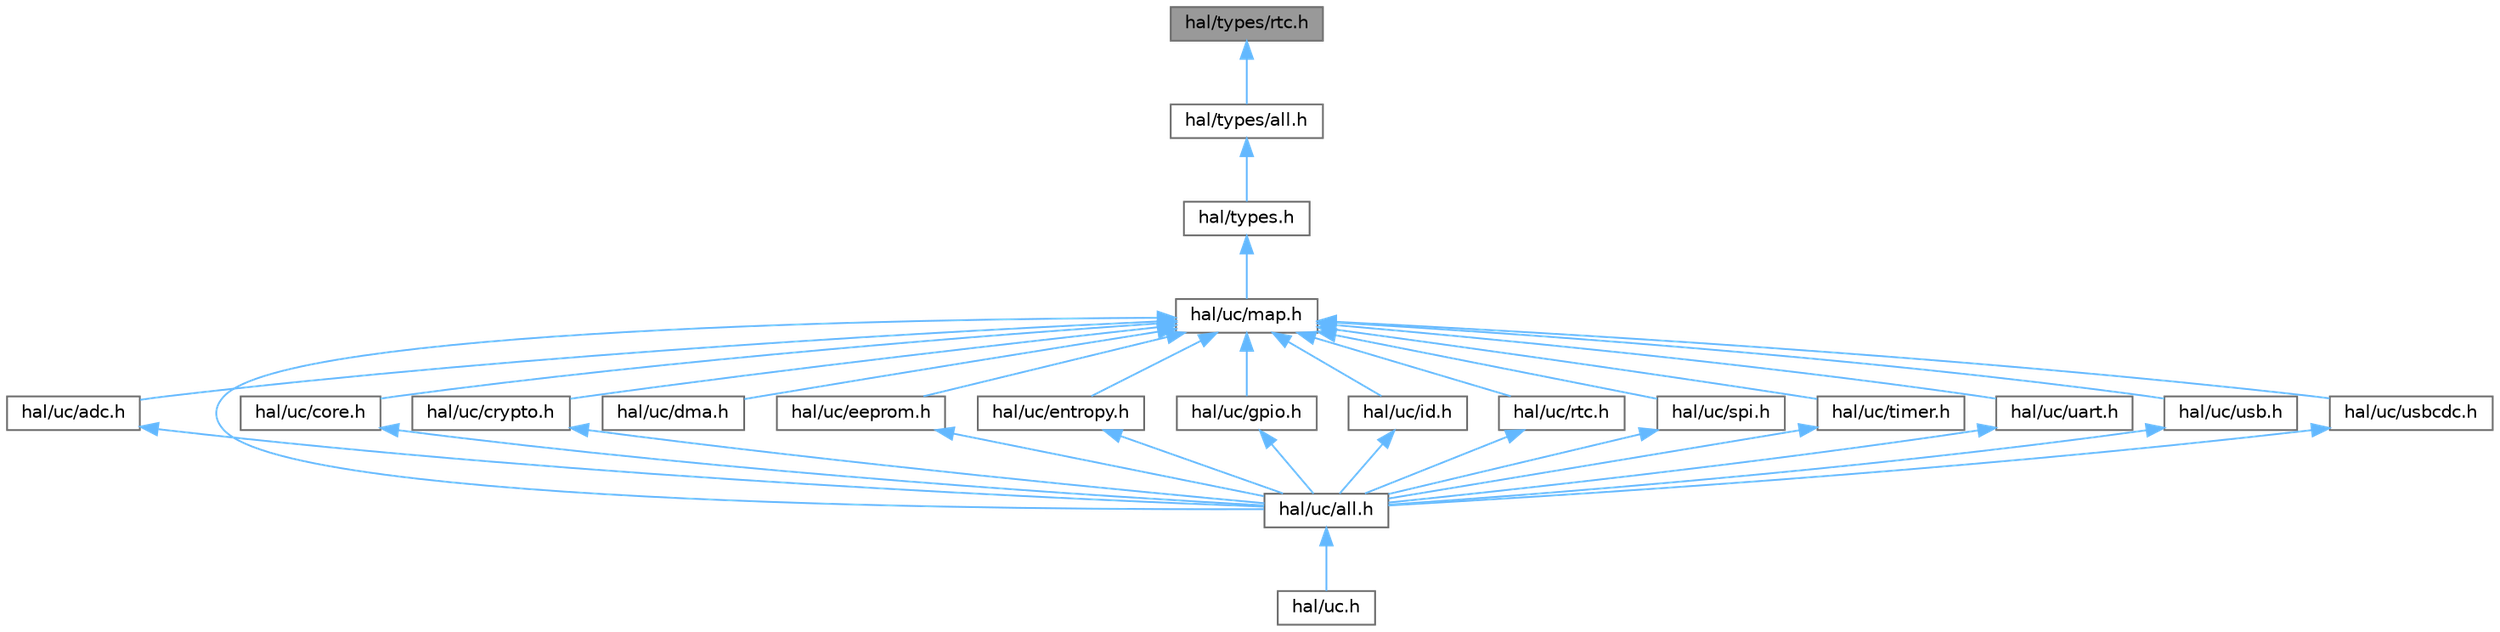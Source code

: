 digraph "hal/types/rtc.h"
{
 // INTERACTIVE_SVG=YES
 // LATEX_PDF_SIZE
  bgcolor="transparent";
  edge [fontname=Helvetica,fontsize=10,labelfontname=Helvetica,labelfontsize=10];
  node [fontname=Helvetica,fontsize=10,shape=box,height=0.2,width=0.4];
  Node1 [id="Node000001",label="hal/types/rtc.h",height=0.2,width=0.4,color="gray40", fillcolor="grey60", style="filled", fontcolor="black",tooltip=" "];
  Node1 -> Node2 [id="edge1_Node000001_Node000002",dir="back",color="steelblue1",style="solid",tooltip=" "];
  Node2 [id="Node000002",label="hal/types/all.h",height=0.2,width=0.4,color="grey40", fillcolor="white", style="filled",URL="$types_2all_8h.html",tooltip=" "];
  Node2 -> Node3 [id="edge2_Node000002_Node000003",dir="back",color="steelblue1",style="solid",tooltip=" "];
  Node3 [id="Node000003",label="hal/types.h",height=0.2,width=0.4,color="grey40", fillcolor="white", style="filled",URL="$types_8h.html",tooltip=" "];
  Node3 -> Node4 [id="edge3_Node000003_Node000004",dir="back",color="steelblue1",style="solid",tooltip=" "];
  Node4 [id="Node000004",label="hal/uc/map.h",height=0.2,width=0.4,color="grey40", fillcolor="white", style="filled",URL="$map_8h.html",tooltip="HAL for uC Peripheral Map."];
  Node4 -> Node5 [id="edge4_Node000004_Node000005",dir="back",color="steelblue1",style="solid",tooltip=" "];
  Node5 [id="Node000005",label="hal/uc/adc.h",height=0.2,width=0.4,color="grey40", fillcolor="white", style="filled",URL="$uc_2adc_8h.html",tooltip="HAL for uC Internal ADC interfaces."];
  Node5 -> Node6 [id="edge5_Node000005_Node000006",dir="back",color="steelblue1",style="solid",tooltip=" "];
  Node6 [id="Node000006",label="hal/uc/all.h",height=0.2,width=0.4,color="grey40", fillcolor="white", style="filled",URL="$uc_2all_8h.html",tooltip=" "];
  Node6 -> Node7 [id="edge6_Node000006_Node000007",dir="back",color="steelblue1",style="solid",tooltip=" "];
  Node7 [id="Node000007",label="hal/uc.h",height=0.2,width=0.4,color="grey40", fillcolor="white", style="filled",URL="$uc_8h.html",tooltip=" "];
  Node4 -> Node6 [id="edge7_Node000004_Node000006",dir="back",color="steelblue1",style="solid",tooltip=" "];
  Node4 -> Node8 [id="edge8_Node000004_Node000008",dir="back",color="steelblue1",style="solid",tooltip=" "];
  Node8 [id="Node000008",label="hal/uc/core.h",height=0.2,width=0.4,color="grey40", fillcolor="white", style="filled",URL="$core_8h.html",tooltip="HAL for uC Core peripherals."];
  Node8 -> Node6 [id="edge9_Node000008_Node000006",dir="back",color="steelblue1",style="solid",tooltip=" "];
  Node4 -> Node9 [id="edge10_Node000004_Node000009",dir="back",color="steelblue1",style="solid",tooltip=" "];
  Node9 [id="Node000009",label="hal/uc/crypto.h",height=0.2,width=0.4,color="grey40", fillcolor="white", style="filled",URL="$uc_2crypto_8h.html",tooltip=" "];
  Node9 -> Node6 [id="edge11_Node000009_Node000006",dir="back",color="steelblue1",style="solid",tooltip=" "];
  Node4 -> Node10 [id="edge12_Node000004_Node000010",dir="back",color="steelblue1",style="solid",tooltip=" "];
  Node10 [id="Node000010",label="hal/uc/dma.h",height=0.2,width=0.4,color="grey40", fillcolor="white", style="filled",URL="$uc_2dma_8h.html",tooltip="HAL for DMA."];
  Node4 -> Node11 [id="edge13_Node000004_Node000011",dir="back",color="steelblue1",style="solid",tooltip=" "];
  Node11 [id="Node000011",label="hal/uc/eeprom.h",height=0.2,width=0.4,color="grey40", fillcolor="white", style="filled",URL="$eeprom_8h.html",tooltip="HAL for uC EEPROM peripherals."];
  Node11 -> Node6 [id="edge14_Node000011_Node000006",dir="back",color="steelblue1",style="solid",tooltip=" "];
  Node4 -> Node12 [id="edge15_Node000004_Node000012",dir="back",color="steelblue1",style="solid",tooltip=" "];
  Node12 [id="Node000012",label="hal/uc/entropy.h",height=0.2,width=0.4,color="grey40", fillcolor="white", style="filled",URL="$entropy_8h.html",tooltip="HAL for uC entropy source."];
  Node12 -> Node6 [id="edge16_Node000012_Node000006",dir="back",color="steelblue1",style="solid",tooltip=" "];
  Node4 -> Node13 [id="edge17_Node000004_Node000013",dir="back",color="steelblue1",style="solid",tooltip=" "];
  Node13 [id="Node000013",label="hal/uc/gpio.h",height=0.2,width=0.4,color="grey40", fillcolor="white", style="filled",URL="$gpio_8h.html",tooltip="HAL for uC GPIOs."];
  Node13 -> Node6 [id="edge18_Node000013_Node000006",dir="back",color="steelblue1",style="solid",tooltip=" "];
  Node4 -> Node14 [id="edge19_Node000004_Node000014",dir="back",color="steelblue1",style="solid",tooltip=" "];
  Node14 [id="Node000014",label="hal/uc/id.h",height=0.2,width=0.4,color="grey40", fillcolor="white", style="filled",URL="$id_8h.html",tooltip="HAL for uC ID."];
  Node14 -> Node6 [id="edge20_Node000014_Node000006",dir="back",color="steelblue1",style="solid",tooltip=" "];
  Node4 -> Node15 [id="edge21_Node000004_Node000015",dir="back",color="steelblue1",style="solid",tooltip=" "];
  Node15 [id="Node000015",label="hal/uc/rtc.h",height=0.2,width=0.4,color="grey40", fillcolor="white", style="filled",URL="$uc_2rtc_8h.html",tooltip="HAL for uC RTCs."];
  Node15 -> Node6 [id="edge22_Node000015_Node000006",dir="back",color="steelblue1",style="solid",tooltip=" "];
  Node4 -> Node16 [id="edge23_Node000004_Node000016",dir="back",color="steelblue1",style="solid",tooltip=" "];
  Node16 [id="Node000016",label="hal/uc/spi.h",height=0.2,width=0.4,color="grey40", fillcolor="white", style="filled",URL="$spi_8h.html",tooltip="HAL for SPI interfaces."];
  Node16 -> Node6 [id="edge24_Node000016_Node000006",dir="back",color="steelblue1",style="solid",tooltip=" "];
  Node4 -> Node17 [id="edge25_Node000004_Node000017",dir="back",color="steelblue1",style="solid",tooltip=" "];
  Node17 [id="Node000017",label="hal/uc/timer.h",height=0.2,width=0.4,color="grey40", fillcolor="white", style="filled",URL="$uc_2timer_8h.html",tooltip="HAL for uC Timers."];
  Node17 -> Node6 [id="edge26_Node000017_Node000006",dir="back",color="steelblue1",style="solid",tooltip=" "];
  Node4 -> Node18 [id="edge27_Node000004_Node000018",dir="back",color="steelblue1",style="solid",tooltip=" "];
  Node18 [id="Node000018",label="hal/uc/uart.h",height=0.2,width=0.4,color="grey40", fillcolor="white", style="filled",URL="$uc_2uart_8h.html",tooltip=" "];
  Node18 -> Node6 [id="edge28_Node000018_Node000006",dir="back",color="steelblue1",style="solid",tooltip=" "];
  Node4 -> Node19 [id="edge29_Node000004_Node000019",dir="back",color="steelblue1",style="solid",tooltip=" "];
  Node19 [id="Node000019",label="hal/uc/usb.h",height=0.2,width=0.4,color="grey40", fillcolor="white", style="filled",URL="$usb_8h.html",tooltip="HAL for USB interface."];
  Node19 -> Node6 [id="edge30_Node000019_Node000006",dir="back",color="steelblue1",style="solid",tooltip=" "];
  Node4 -> Node20 [id="edge31_Node000004_Node000020",dir="back",color="steelblue1",style="solid",tooltip=" "];
  Node20 [id="Node000020",label="hal/uc/usbcdc.h",height=0.2,width=0.4,color="grey40", fillcolor="white", style="filled",URL="$usbcdc_8h.html",tooltip="HAL for USB CDC interface."];
  Node20 -> Node6 [id="edge32_Node000020_Node000006",dir="back",color="steelblue1",style="solid",tooltip=" "];
}
